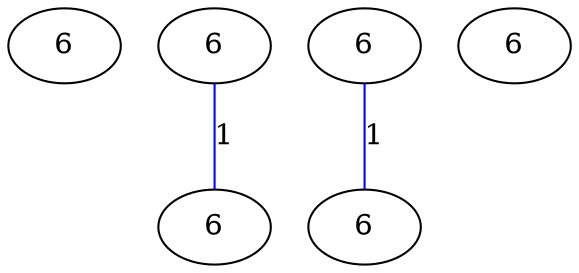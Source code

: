 graph G {
	0 [label="6"];
	1 [label="6"];
	2 [label="6"];
	3 [label="6"];
	4 [label="6"];
	5 [label="6"];
	1 -- 2 [label="1", color=blue];
	3 -- 4 [label="1", color=blue];
}